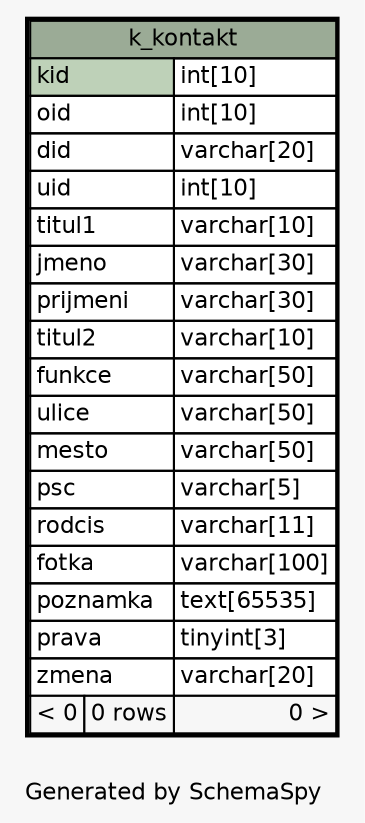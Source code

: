 // dot 2.38.0 on Mac OS X 10.9.4
// SchemaSpy rev 590
digraph "oneDegreeRelationshipsDiagram" {
  graph [
    rankdir="RL"
    bgcolor="#f7f7f7"
    label="\nGenerated by SchemaSpy"
    labeljust="l"
    nodesep="0.18"
    ranksep="0.46"
    fontname="Helvetica"
    fontsize="11"
  ];
  node [
    fontname="Helvetica"
    fontsize="11"
    shape="plaintext"
  ];
  edge [
    arrowsize="0.8"
  ];
  "k_kontakt" [
    label=<
    <TABLE BORDER="2" CELLBORDER="1" CELLSPACING="0" BGCOLOR="#ffffff">
      <TR><TD COLSPAN="3" BGCOLOR="#9bab96" ALIGN="CENTER">k_kontakt</TD></TR>
      <TR><TD PORT="kid" COLSPAN="2" BGCOLOR="#bed1b8" ALIGN="LEFT">kid</TD><TD PORT="kid.type" ALIGN="LEFT">int[10]</TD></TR>
      <TR><TD PORT="oid" COLSPAN="2" ALIGN="LEFT">oid</TD><TD PORT="oid.type" ALIGN="LEFT">int[10]</TD></TR>
      <TR><TD PORT="did" COLSPAN="2" ALIGN="LEFT">did</TD><TD PORT="did.type" ALIGN="LEFT">varchar[20]</TD></TR>
      <TR><TD PORT="uid" COLSPAN="2" ALIGN="LEFT">uid</TD><TD PORT="uid.type" ALIGN="LEFT">int[10]</TD></TR>
      <TR><TD PORT="titul1" COLSPAN="2" ALIGN="LEFT">titul1</TD><TD PORT="titul1.type" ALIGN="LEFT">varchar[10]</TD></TR>
      <TR><TD PORT="jmeno" COLSPAN="2" ALIGN="LEFT">jmeno</TD><TD PORT="jmeno.type" ALIGN="LEFT">varchar[30]</TD></TR>
      <TR><TD PORT="prijmeni" COLSPAN="2" ALIGN="LEFT">prijmeni</TD><TD PORT="prijmeni.type" ALIGN="LEFT">varchar[30]</TD></TR>
      <TR><TD PORT="titul2" COLSPAN="2" ALIGN="LEFT">titul2</TD><TD PORT="titul2.type" ALIGN="LEFT">varchar[10]</TD></TR>
      <TR><TD PORT="funkce" COLSPAN="2" ALIGN="LEFT">funkce</TD><TD PORT="funkce.type" ALIGN="LEFT">varchar[50]</TD></TR>
      <TR><TD PORT="ulice" COLSPAN="2" ALIGN="LEFT">ulice</TD><TD PORT="ulice.type" ALIGN="LEFT">varchar[50]</TD></TR>
      <TR><TD PORT="mesto" COLSPAN="2" ALIGN="LEFT">mesto</TD><TD PORT="mesto.type" ALIGN="LEFT">varchar[50]</TD></TR>
      <TR><TD PORT="psc" COLSPAN="2" ALIGN="LEFT">psc</TD><TD PORT="psc.type" ALIGN="LEFT">varchar[5]</TD></TR>
      <TR><TD PORT="rodcis" COLSPAN="2" ALIGN="LEFT">rodcis</TD><TD PORT="rodcis.type" ALIGN="LEFT">varchar[11]</TD></TR>
      <TR><TD PORT="fotka" COLSPAN="2" ALIGN="LEFT">fotka</TD><TD PORT="fotka.type" ALIGN="LEFT">varchar[100]</TD></TR>
      <TR><TD PORT="poznamka" COLSPAN="2" ALIGN="LEFT">poznamka</TD><TD PORT="poznamka.type" ALIGN="LEFT">text[65535]</TD></TR>
      <TR><TD PORT="prava" COLSPAN="2" ALIGN="LEFT">prava</TD><TD PORT="prava.type" ALIGN="LEFT">tinyint[3]</TD></TR>
      <TR><TD PORT="zmena" COLSPAN="2" ALIGN="LEFT">zmena</TD><TD PORT="zmena.type" ALIGN="LEFT">varchar[20]</TD></TR>
      <TR><TD ALIGN="LEFT" BGCOLOR="#f7f7f7">&lt; 0</TD><TD ALIGN="RIGHT" BGCOLOR="#f7f7f7">0 rows</TD><TD ALIGN="RIGHT" BGCOLOR="#f7f7f7">0 &gt;</TD></TR>
    </TABLE>>
    URL="k_kontakt.html"
    tooltip="k_kontakt"
  ];
}

